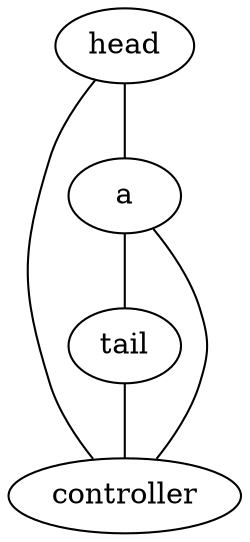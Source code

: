 graph test {
    // global settings for measurements
    counterexportfile="counters"
    flowexport=text
    flowsampling=1.0
    pktsampling=1.0
    exportcycle=60
    counterexport=True
    counterexportinterval=1
    longflowtmo=60
    flowinactivetmo=60
    measurementnodes="a"


    head [ 
        type="ofswitch"
        autoack="False"
        ipdests="10.1.0.0/16"
        traffic="m1"

        // harpoon
        // m1="modulator start=0.0 generator=s1 profile=((3600,),(10,))"
        // s1="harpoon ipsrc=10.1.1.0/24 ipdst=10.3.1.0/24 flowsize=pareto(5000,1.2) flowstart=exponential(10.0) ipproto=randomchoice(6) sport=randomchoice(22,80,443) dport=randomunifint(1025,65535) lossrate=randomchoice(0.001)"

        // udp vbr flows 
        m1="modulator start=0 generator=s1 profile=((3600,),(1,))"
        s1="rawflow ipsrc=10.1.1.0/24 ipdst=10.3.1.0/24 flowlets=1 dport=randomunifint(1024,65535) sport=randomunifint(1024,65535) ipproto=udp pkts=randomchoice(8333) bytes=randomchoice(12500000) continuous=True fps=1"
    ];

    tail [ 
        type="ofswitch"
        autoack="False"
        ipdests="10.3.0.0/16 10.4.0.0/16 10.0.0.0/8" 
    ];

    controller [
        type="ofcontroller"
	    forwarding="shortest_paths"
    ];

    a [
        type="ofswitch"
        autoack="False"
    ]

        head -- a [weight=10, capacity=1000000000, delay=0.01 ];

        head -- controller [ capacity=1000000000, delay=0.01 ]

        a -- tail [weight=10, capacity=1000000000, delay=0.01 ];

        a -- controller [ capacity=1000000000, delay=0.01 ]

        tail -- controller [ capacity=1000000000, delay=0.01 ]

}
    

